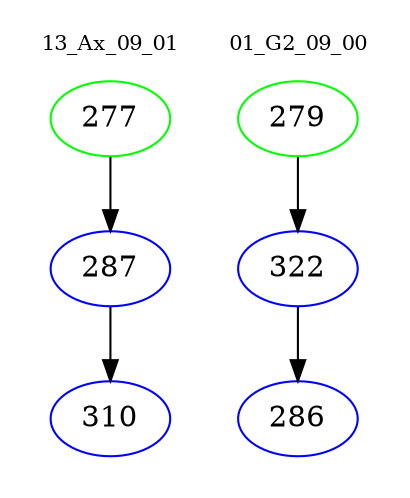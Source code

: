 digraph{
subgraph cluster_0 {
color = white
label = "13_Ax_09_01";
fontsize=10;
T0_277 [label="277", color="green"]
T0_277 -> T0_287 [color="black"]
T0_287 [label="287", color="blue"]
T0_287 -> T0_310 [color="black"]
T0_310 [label="310", color="blue"]
}
subgraph cluster_1 {
color = white
label = "01_G2_09_00";
fontsize=10;
T1_279 [label="279", color="green"]
T1_279 -> T1_322 [color="black"]
T1_322 [label="322", color="blue"]
T1_322 -> T1_286 [color="black"]
T1_286 [label="286", color="blue"]
}
}
